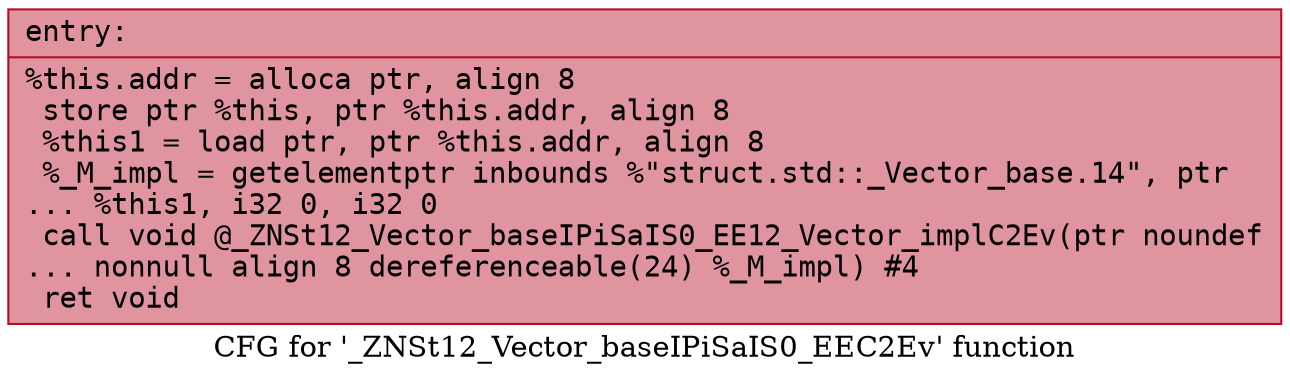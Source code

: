 digraph "CFG for '_ZNSt12_Vector_baseIPiSaIS0_EEC2Ev' function" {
	label="CFG for '_ZNSt12_Vector_baseIPiSaIS0_EEC2Ev' function";

	Node0x56285a89d6e0 [shape=record,color="#b70d28ff", style=filled, fillcolor="#b70d2870" fontname="Courier",label="{entry:\l|  %this.addr = alloca ptr, align 8\l  store ptr %this, ptr %this.addr, align 8\l  %this1 = load ptr, ptr %this.addr, align 8\l  %_M_impl = getelementptr inbounds %\"struct.std::_Vector_base.14\", ptr\l... %this1, i32 0, i32 0\l  call void @_ZNSt12_Vector_baseIPiSaIS0_EE12_Vector_implC2Ev(ptr noundef\l... nonnull align 8 dereferenceable(24) %_M_impl) #4\l  ret void\l}"];
}

